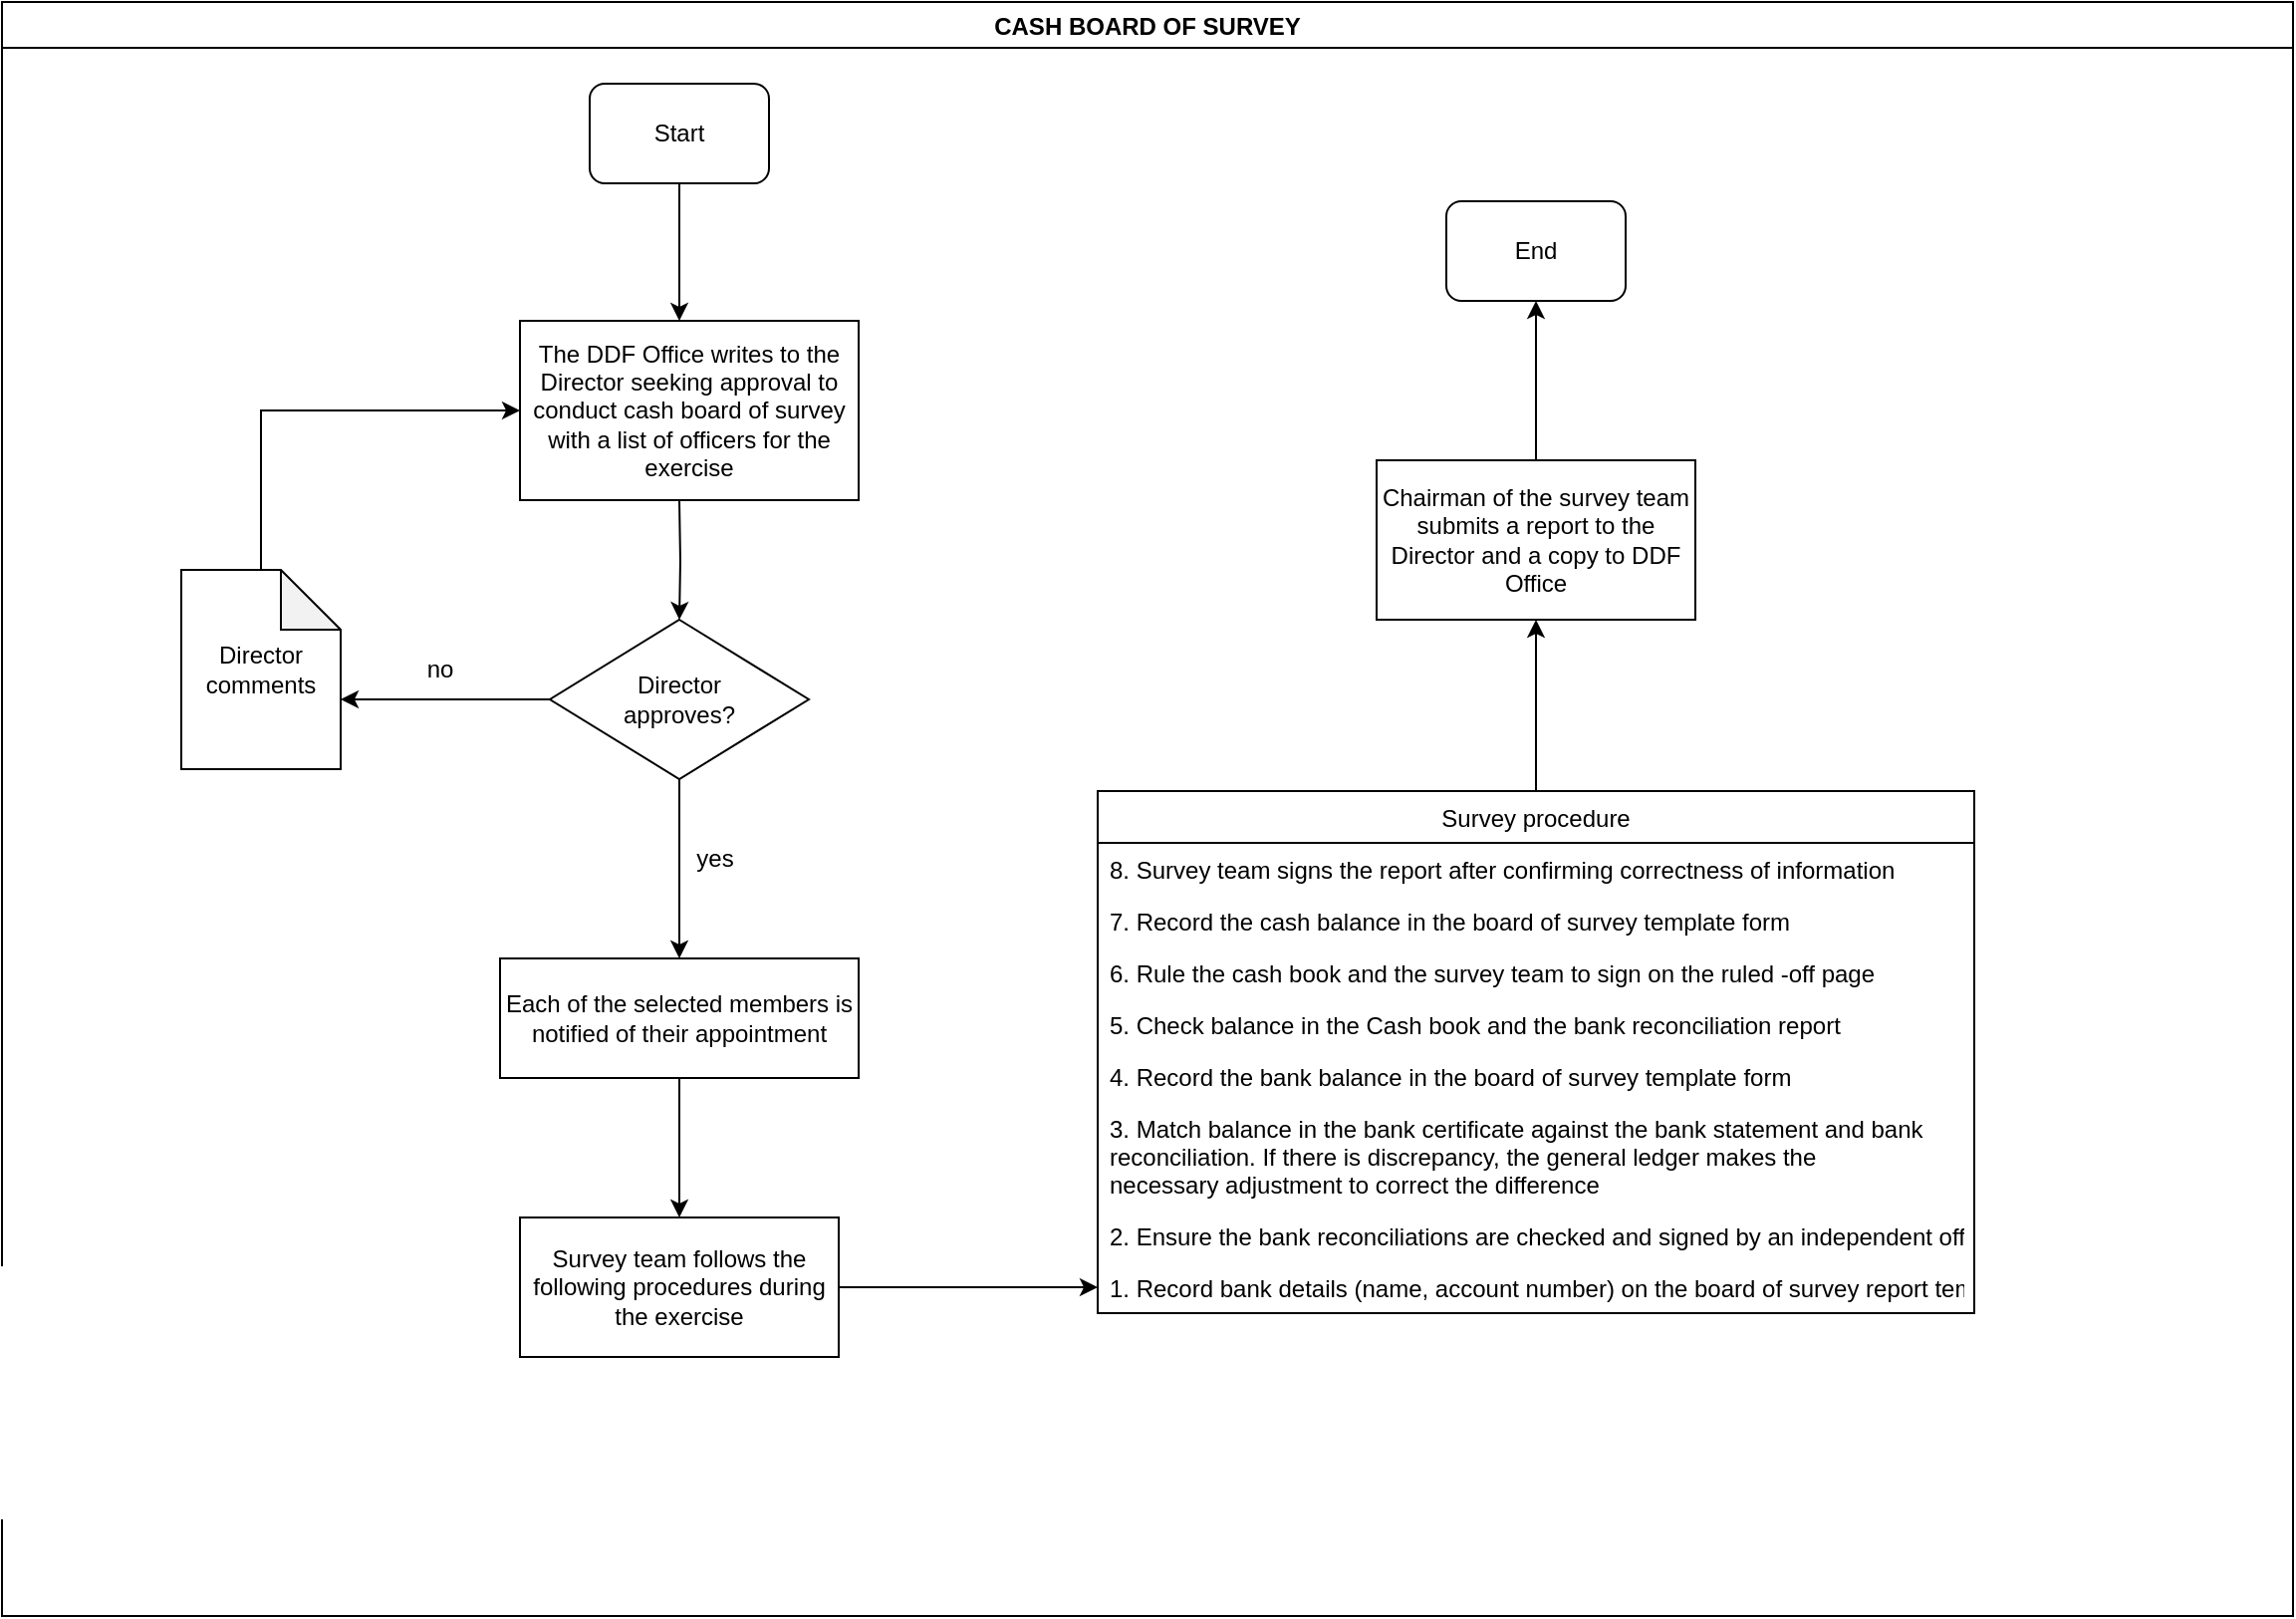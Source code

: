 <mxfile version="13.10.9" type="github">
  <diagram id="i50wgoMUxbim1TL-9JWq" name="Page-1">
    <mxGraphModel dx="1038" dy="547" grid="1" gridSize="10" guides="1" tooltips="1" connect="1" arrows="1" fold="1" page="1" pageScale="1" pageWidth="1169" pageHeight="827" math="0" shadow="0">
      <root>
        <mxCell id="0" />
        <mxCell id="1" parent="0" />
        <mxCell id="qKIXarYdttRRwaTGImXm-1" value="CASH BOARD OF SURVEY" style="swimlane;" vertex="1" parent="1">
          <mxGeometry x="10" y="10" width="1150" height="810" as="geometry" />
        </mxCell>
        <mxCell id="qKIXarYdttRRwaTGImXm-2" value="Start" style="rounded=1;whiteSpace=wrap;html=1;" vertex="1" parent="qKIXarYdttRRwaTGImXm-1">
          <mxGeometry x="295" y="41" width="90" height="50" as="geometry" />
        </mxCell>
        <mxCell id="qKIXarYdttRRwaTGImXm-5" value="The DDF Office writes to the Director seeking approval to conduct cash board of survey with a list of officers for the exercise" style="rounded=0;whiteSpace=wrap;html=1;" vertex="1" parent="qKIXarYdttRRwaTGImXm-1">
          <mxGeometry x="260" y="160" width="170" height="90" as="geometry" />
        </mxCell>
        <mxCell id="qKIXarYdttRRwaTGImXm-4" value="" style="edgeStyle=orthogonalEdgeStyle;rounded=0;orthogonalLoop=1;jettySize=auto;html=1;entryX=0.5;entryY=0;entryDx=0;entryDy=0;" edge="1" parent="qKIXarYdttRRwaTGImXm-1" source="qKIXarYdttRRwaTGImXm-2">
          <mxGeometry relative="1" as="geometry">
            <mxPoint x="340" y="160" as="targetPoint" />
          </mxGeometry>
        </mxCell>
        <mxCell id="qKIXarYdttRRwaTGImXm-8" value="&lt;div&gt;Director&lt;/div&gt;&lt;div&gt;approves?&lt;/div&gt;" style="rhombus;whiteSpace=wrap;html=1;" vertex="1" parent="qKIXarYdttRRwaTGImXm-1">
          <mxGeometry x="275" y="310" width="130" height="80" as="geometry" />
        </mxCell>
        <mxCell id="qKIXarYdttRRwaTGImXm-7" value="" style="edgeStyle=orthogonalEdgeStyle;rounded=0;orthogonalLoop=1;jettySize=auto;html=1;" edge="1" parent="qKIXarYdttRRwaTGImXm-1" target="qKIXarYdttRRwaTGImXm-8">
          <mxGeometry relative="1" as="geometry">
            <mxPoint x="340" y="250" as="sourcePoint" />
            <mxPoint x="340" y="310" as="targetPoint" />
          </mxGeometry>
        </mxCell>
        <mxCell id="qKIXarYdttRRwaTGImXm-9" value="Director comments" style="shape=note;whiteSpace=wrap;html=1;backgroundOutline=1;darkOpacity=0.05;" vertex="1" parent="qKIXarYdttRRwaTGImXm-1">
          <mxGeometry x="90" y="285" width="80" height="100" as="geometry" />
        </mxCell>
        <mxCell id="qKIXarYdttRRwaTGImXm-11" value="" style="edgeStyle=orthogonalEdgeStyle;rounded=0;orthogonalLoop=1;jettySize=auto;html=1;entryX=0;entryY=0;entryDx=80;entryDy=65;entryPerimeter=0;" edge="1" parent="qKIXarYdttRRwaTGImXm-1" source="qKIXarYdttRRwaTGImXm-8" target="qKIXarYdttRRwaTGImXm-9">
          <mxGeometry relative="1" as="geometry">
            <mxPoint x="190" y="350" as="targetPoint" />
          </mxGeometry>
        </mxCell>
        <mxCell id="qKIXarYdttRRwaTGImXm-13" value="" style="edgeStyle=orthogonalEdgeStyle;rounded=0;orthogonalLoop=1;jettySize=auto;html=1;entryX=0;entryY=0.5;entryDx=0;entryDy=0;" edge="1" parent="qKIXarYdttRRwaTGImXm-1" source="qKIXarYdttRRwaTGImXm-9" target="qKIXarYdttRRwaTGImXm-5">
          <mxGeometry relative="1" as="geometry">
            <mxPoint x="130" y="195" as="targetPoint" />
            <Array as="points">
              <mxPoint x="130" y="205" />
            </Array>
          </mxGeometry>
        </mxCell>
        <mxCell id="qKIXarYdttRRwaTGImXm-16" value="no" style="text;html=1;strokeColor=none;fillColor=none;align=center;verticalAlign=middle;whiteSpace=wrap;rounded=0;" vertex="1" parent="qKIXarYdttRRwaTGImXm-1">
          <mxGeometry x="200" y="325" width="40" height="20" as="geometry" />
        </mxCell>
        <mxCell id="qKIXarYdttRRwaTGImXm-17" value="yes" style="text;html=1;strokeColor=none;fillColor=none;align=center;verticalAlign=middle;whiteSpace=wrap;rounded=0;" vertex="1" parent="qKIXarYdttRRwaTGImXm-1">
          <mxGeometry x="338" y="420" width="40" height="20" as="geometry" />
        </mxCell>
        <mxCell id="qKIXarYdttRRwaTGImXm-22" value="Survey procedure" style="swimlane;fontStyle=0;childLayout=stackLayout;horizontal=1;startSize=26;fillColor=none;horizontalStack=0;resizeParent=1;resizeParentMax=0;resizeLast=0;collapsible=1;marginBottom=0;" vertex="1" parent="qKIXarYdttRRwaTGImXm-1">
          <mxGeometry x="550" y="396" width="440" height="262" as="geometry" />
        </mxCell>
        <mxCell id="qKIXarYdttRRwaTGImXm-32" value="8. Survey team signs the report after confirming correctness of information" style="text;strokeColor=none;fillColor=none;align=left;verticalAlign=top;spacingLeft=4;spacingRight=4;overflow=hidden;rotatable=0;points=[[0,0.5],[1,0.5]];portConstraint=eastwest;" vertex="1" parent="qKIXarYdttRRwaTGImXm-22">
          <mxGeometry y="26" width="440" height="26" as="geometry" />
        </mxCell>
        <mxCell id="qKIXarYdttRRwaTGImXm-35" value="7. Record the cash balance in the board of survey template form" style="text;strokeColor=none;fillColor=none;align=left;verticalAlign=top;spacingLeft=4;spacingRight=4;overflow=hidden;rotatable=0;points=[[0,0.5],[1,0.5]];portConstraint=eastwest;" vertex="1" parent="qKIXarYdttRRwaTGImXm-22">
          <mxGeometry y="52" width="440" height="26" as="geometry" />
        </mxCell>
        <mxCell id="qKIXarYdttRRwaTGImXm-24" value="6. Rule the cash book and the survey team to sign on the ruled -off page" style="text;strokeColor=none;fillColor=none;align=left;verticalAlign=top;spacingLeft=4;spacingRight=4;overflow=hidden;rotatable=0;points=[[0,0.5],[1,0.5]];portConstraint=eastwest;" vertex="1" parent="qKIXarYdttRRwaTGImXm-22">
          <mxGeometry y="78" width="440" height="26" as="geometry" />
        </mxCell>
        <mxCell id="qKIXarYdttRRwaTGImXm-26" value="5. Check balance in the Cash book and the bank reconciliation report" style="text;strokeColor=none;fillColor=none;align=left;verticalAlign=top;spacingLeft=4;spacingRight=4;overflow=hidden;rotatable=0;points=[[0,0.5],[1,0.5]];portConstraint=eastwest;" vertex="1" parent="qKIXarYdttRRwaTGImXm-22">
          <mxGeometry y="104" width="440" height="26" as="geometry" />
        </mxCell>
        <mxCell id="qKIXarYdttRRwaTGImXm-25" value="4. Record the bank balance in the board of survey template form" style="text;strokeColor=none;fillColor=none;align=left;verticalAlign=top;spacingLeft=4;spacingRight=4;overflow=hidden;rotatable=0;points=[[0,0.5],[1,0.5]];portConstraint=eastwest;" vertex="1" parent="qKIXarYdttRRwaTGImXm-22">
          <mxGeometry y="130" width="440" height="26" as="geometry" />
        </mxCell>
        <mxCell id="qKIXarYdttRRwaTGImXm-27" value="3. Match balance in the bank certificate against the bank statement and bank &#xa;reconciliation. If there is discrepancy, the general ledger makes the&#xa;necessary adjustment to correct the difference&#xa;" style="text;strokeColor=none;fillColor=none;align=left;verticalAlign=top;spacingLeft=4;spacingRight=4;overflow=hidden;rotatable=0;points=[[0,0.5],[1,0.5]];portConstraint=eastwest;" vertex="1" parent="qKIXarYdttRRwaTGImXm-22">
          <mxGeometry y="156" width="440" height="54" as="geometry" />
        </mxCell>
        <mxCell id="qKIXarYdttRRwaTGImXm-28" value="2. Ensure the bank reconciliations are checked and signed by an independent officer." style="text;strokeColor=none;fillColor=none;align=left;verticalAlign=top;spacingLeft=4;spacingRight=4;overflow=hidden;rotatable=0;points=[[0,0.5],[1,0.5]];portConstraint=eastwest;" vertex="1" parent="qKIXarYdttRRwaTGImXm-22">
          <mxGeometry y="210" width="440" height="26" as="geometry" />
        </mxCell>
        <mxCell id="qKIXarYdttRRwaTGImXm-29" value="1. Record bank details (name, account number) on the board of survey report template form" style="text;strokeColor=none;fillColor=none;align=left;verticalAlign=top;spacingLeft=4;spacingRight=4;overflow=hidden;rotatable=0;points=[[0,0.5],[1,0.5]];portConstraint=eastwest;" vertex="1" parent="qKIXarYdttRRwaTGImXm-22">
          <mxGeometry y="236" width="440" height="26" as="geometry" />
        </mxCell>
        <mxCell id="qKIXarYdttRRwaTGImXm-33" value="Chairman of the survey team submits a report to the Director and a copy to DDF Office" style="whiteSpace=wrap;html=1;fontStyle=0;fillColor=none;startSize=26;" vertex="1" parent="qKIXarYdttRRwaTGImXm-1">
          <mxGeometry x="690" y="230" width="160" height="80" as="geometry" />
        </mxCell>
        <mxCell id="qKIXarYdttRRwaTGImXm-34" value="" style="edgeStyle=orthogonalEdgeStyle;rounded=0;orthogonalLoop=1;jettySize=auto;html=1;" edge="1" parent="qKIXarYdttRRwaTGImXm-1" source="qKIXarYdttRRwaTGImXm-22" target="qKIXarYdttRRwaTGImXm-33">
          <mxGeometry relative="1" as="geometry" />
        </mxCell>
        <mxCell id="qKIXarYdttRRwaTGImXm-38" value="End" style="rounded=1;whiteSpace=wrap;html=1;" vertex="1" parent="qKIXarYdttRRwaTGImXm-1">
          <mxGeometry x="725" y="100" width="90" height="50" as="geometry" />
        </mxCell>
        <mxCell id="qKIXarYdttRRwaTGImXm-37" value="" style="edgeStyle=orthogonalEdgeStyle;rounded=0;orthogonalLoop=1;jettySize=auto;html=1;entryX=0.5;entryY=1;entryDx=0;entryDy=0;" edge="1" parent="qKIXarYdttRRwaTGImXm-1" source="qKIXarYdttRRwaTGImXm-33" target="qKIXarYdttRRwaTGImXm-38">
          <mxGeometry relative="1" as="geometry">
            <mxPoint x="770" y="140" as="targetPoint" />
          </mxGeometry>
        </mxCell>
        <mxCell id="qKIXarYdttRRwaTGImXm-19" value="" style="edgeStyle=orthogonalEdgeStyle;rounded=0;orthogonalLoop=1;jettySize=auto;html=1;" edge="1" parent="1" source="qKIXarYdttRRwaTGImXm-14" target="qKIXarYdttRRwaTGImXm-18">
          <mxGeometry relative="1" as="geometry" />
        </mxCell>
        <mxCell id="qKIXarYdttRRwaTGImXm-14" value="Each of the selected members is notified of their appointment" style="whiteSpace=wrap;html=1;" vertex="1" parent="1">
          <mxGeometry x="260" y="490" width="180" height="60" as="geometry" />
        </mxCell>
        <mxCell id="qKIXarYdttRRwaTGImXm-15" value="" style="edgeStyle=orthogonalEdgeStyle;rounded=0;orthogonalLoop=1;jettySize=auto;html=1;" edge="1" parent="1" source="qKIXarYdttRRwaTGImXm-8" target="qKIXarYdttRRwaTGImXm-14">
          <mxGeometry relative="1" as="geometry" />
        </mxCell>
        <mxCell id="qKIXarYdttRRwaTGImXm-21" value="" style="edgeStyle=orthogonalEdgeStyle;rounded=0;orthogonalLoop=1;jettySize=auto;html=1;entryX=0;entryY=0.5;entryDx=0;entryDy=0;exitX=1;exitY=0.5;exitDx=0;exitDy=0;" edge="1" parent="1" source="qKIXarYdttRRwaTGImXm-18" target="qKIXarYdttRRwaTGImXm-29">
          <mxGeometry relative="1" as="geometry">
            <mxPoint x="530" y="655" as="targetPoint" />
          </mxGeometry>
        </mxCell>
        <mxCell id="qKIXarYdttRRwaTGImXm-18" value="Survey team follows the following procedures during the exercise" style="whiteSpace=wrap;html=1;" vertex="1" parent="1">
          <mxGeometry x="270" y="620" width="160" height="70" as="geometry" />
        </mxCell>
      </root>
    </mxGraphModel>
  </diagram>
</mxfile>
